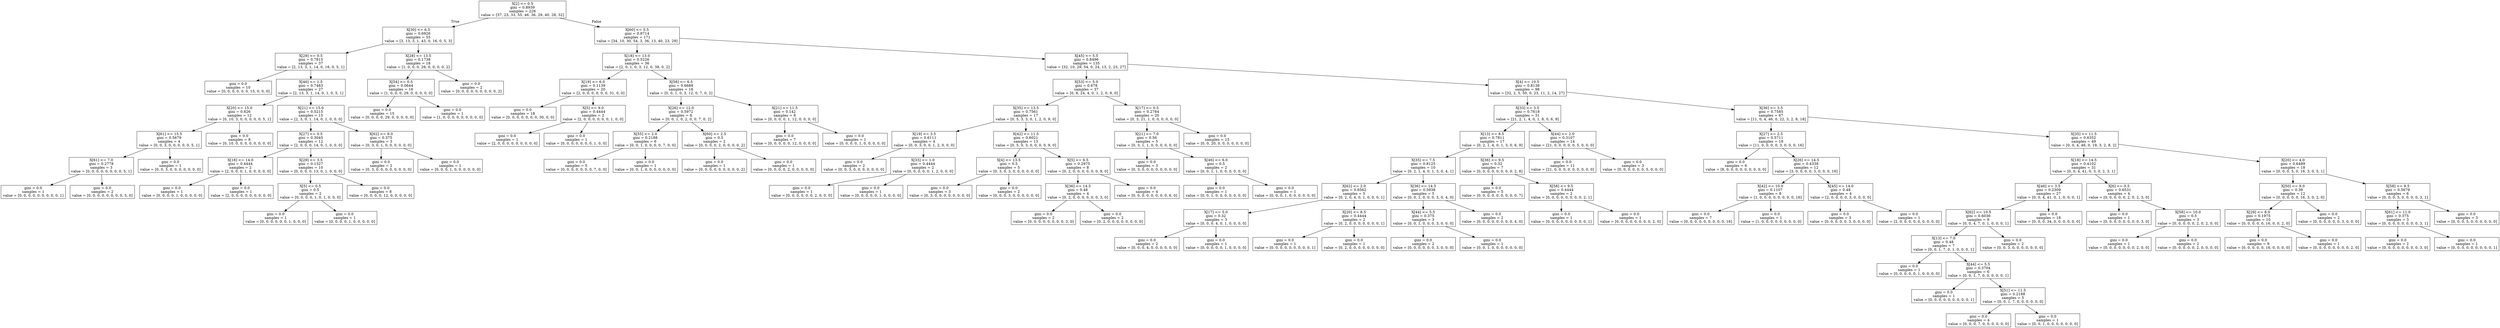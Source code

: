 digraph Tree {
node [shape=box] ;
0 [label="X[2] <= 0.5\ngini = 0.8939\nsamples = 226\nvalue = [37, 23, 33, 55, 46, 36, 29, 40, 28, 32]"] ;
1 [label="X[30] <= 6.5\ngini = 0.6926\nsamples = 55\nvalue = [3, 13, 3, 1, 43, 0, 16, 0, 5, 3]"] ;
0 -> 1 [labeldistance=2.5, labelangle=45, headlabel="True"] ;
2 [label="X[29] <= 0.5\ngini = 0.7815\nsamples = 37\nvalue = [2, 13, 3, 1, 14, 0, 16, 0, 5, 1]"] ;
1 -> 2 ;
3 [label="gini = 0.0\nsamples = 10\nvalue = [0, 0, 0, 0, 0, 0, 15, 0, 0, 0]"] ;
2 -> 3 ;
4 [label="X[46] <= 1.5\ngini = 0.7463\nsamples = 27\nvalue = [2, 13, 3, 1, 14, 0, 1, 0, 5, 1]"] ;
2 -> 4 ;
5 [label="X[20] <= 15.0\ngini = 0.626\nsamples = 12\nvalue = [0, 10, 3, 0, 0, 0, 0, 0, 5, 1]"] ;
4 -> 5 ;
6 [label="X[61] <= 15.5\ngini = 0.5679\nsamples = 4\nvalue = [0, 0, 3, 0, 0, 0, 0, 0, 5, 1]"] ;
5 -> 6 ;
7 [label="X[61] <= 7.0\ngini = 0.2778\nsamples = 3\nvalue = [0, 0, 0, 0, 0, 0, 0, 0, 5, 1]"] ;
6 -> 7 ;
8 [label="gini = 0.0\nsamples = 1\nvalue = [0, 0, 0, 0, 0, 0, 0, 0, 0, 1]"] ;
7 -> 8 ;
9 [label="gini = 0.0\nsamples = 2\nvalue = [0, 0, 0, 0, 0, 0, 0, 0, 5, 0]"] ;
7 -> 9 ;
10 [label="gini = 0.0\nsamples = 1\nvalue = [0, 0, 3, 0, 0, 0, 0, 0, 0, 0]"] ;
6 -> 10 ;
11 [label="gini = 0.0\nsamples = 8\nvalue = [0, 10, 0, 0, 0, 0, 0, 0, 0, 0]"] ;
5 -> 11 ;
12 [label="X[21] <= 15.0\ngini = 0.5215\nsamples = 15\nvalue = [2, 3, 0, 1, 14, 0, 1, 0, 0, 0]"] ;
4 -> 12 ;
13 [label="X[27] <= 0.5\ngini = 0.3045\nsamples = 12\nvalue = [2, 0, 0, 0, 14, 0, 1, 0, 0, 0]"] ;
12 -> 13 ;
14 [label="X[18] <= 14.0\ngini = 0.4444\nsamples = 2\nvalue = [2, 0, 0, 0, 1, 0, 0, 0, 0, 0]"] ;
13 -> 14 ;
15 [label="gini = 0.0\nsamples = 1\nvalue = [0, 0, 0, 0, 1, 0, 0, 0, 0, 0]"] ;
14 -> 15 ;
16 [label="gini = 0.0\nsamples = 1\nvalue = [2, 0, 0, 0, 0, 0, 0, 0, 0, 0]"] ;
14 -> 16 ;
17 [label="X[29] <= 3.5\ngini = 0.1327\nsamples = 10\nvalue = [0, 0, 0, 0, 13, 0, 1, 0, 0, 0]"] ;
13 -> 17 ;
18 [label="X[5] <= 0.5\ngini = 0.5\nsamples = 2\nvalue = [0, 0, 0, 0, 1, 0, 1, 0, 0, 0]"] ;
17 -> 18 ;
19 [label="gini = 0.0\nsamples = 1\nvalue = [0, 0, 0, 0, 0, 0, 1, 0, 0, 0]"] ;
18 -> 19 ;
20 [label="gini = 0.0\nsamples = 1\nvalue = [0, 0, 0, 0, 1, 0, 0, 0, 0, 0]"] ;
18 -> 20 ;
21 [label="gini = 0.0\nsamples = 8\nvalue = [0, 0, 0, 0, 12, 0, 0, 0, 0, 0]"] ;
17 -> 21 ;
22 [label="X[62] <= 9.0\ngini = 0.375\nsamples = 3\nvalue = [0, 3, 0, 1, 0, 0, 0, 0, 0, 0]"] ;
12 -> 22 ;
23 [label="gini = 0.0\nsamples = 2\nvalue = [0, 3, 0, 0, 0, 0, 0, 0, 0, 0]"] ;
22 -> 23 ;
24 [label="gini = 0.0\nsamples = 1\nvalue = [0, 0, 0, 1, 0, 0, 0, 0, 0, 0]"] ;
22 -> 24 ;
25 [label="X[28] <= 13.5\ngini = 0.1738\nsamples = 18\nvalue = [1, 0, 0, 0, 29, 0, 0, 0, 0, 2]"] ;
1 -> 25 ;
26 [label="X[54] <= 0.5\ngini = 0.0644\nsamples = 16\nvalue = [1, 0, 0, 0, 29, 0, 0, 0, 0, 0]"] ;
25 -> 26 ;
27 [label="gini = 0.0\nsamples = 15\nvalue = [0, 0, 0, 0, 29, 0, 0, 0, 0, 0]"] ;
26 -> 27 ;
28 [label="gini = 0.0\nsamples = 1\nvalue = [1, 0, 0, 0, 0, 0, 0, 0, 0, 0]"] ;
26 -> 28 ;
29 [label="gini = 0.0\nsamples = 2\nvalue = [0, 0, 0, 0, 0, 0, 0, 0, 0, 2]"] ;
25 -> 29 ;
30 [label="X[60] <= 5.5\ngini = 0.8714\nsamples = 171\nvalue = [34, 10, 30, 54, 3, 36, 13, 40, 23, 29]"] ;
0 -> 30 [labeldistance=2.5, labelangle=-45, headlabel="False"] ;
31 [label="X[18] <= 13.0\ngini = 0.5226\nsamples = 36\nvalue = [2, 0, 1, 0, 3, 12, 0, 38, 0, 2]"] ;
30 -> 31 ;
32 [label="X[19] <= 6.0\ngini = 0.1139\nsamples = 20\nvalue = [2, 0, 0, 0, 0, 0, 0, 31, 0, 0]"] ;
31 -> 32 ;
33 [label="gini = 0.0\nsamples = 18\nvalue = [0, 0, 0, 0, 0, 0, 0, 30, 0, 0]"] ;
32 -> 33 ;
34 [label="X[5] <= 9.0\ngini = 0.4444\nsamples = 2\nvalue = [2, 0, 0, 0, 0, 0, 0, 1, 0, 0]"] ;
32 -> 34 ;
35 [label="gini = 0.0\nsamples = 1\nvalue = [2, 0, 0, 0, 0, 0, 0, 0, 0, 0]"] ;
34 -> 35 ;
36 [label="gini = 0.0\nsamples = 1\nvalue = [0, 0, 0, 0, 0, 0, 0, 1, 0, 0]"] ;
34 -> 36 ;
37 [label="X[58] <= 6.5\ngini = 0.6688\nsamples = 16\nvalue = [0, 0, 1, 0, 3, 12, 0, 7, 0, 2]"] ;
31 -> 37 ;
38 [label="X[26] <= 12.0\ngini = 0.5972\nsamples = 8\nvalue = [0, 0, 1, 0, 2, 0, 0, 7, 0, 2]"] ;
37 -> 38 ;
39 [label="X[55] <= 2.0\ngini = 0.2188\nsamples = 6\nvalue = [0, 0, 1, 0, 0, 0, 0, 7, 0, 0]"] ;
38 -> 39 ;
40 [label="gini = 0.0\nsamples = 5\nvalue = [0, 0, 0, 0, 0, 0, 0, 7, 0, 0]"] ;
39 -> 40 ;
41 [label="gini = 0.0\nsamples = 1\nvalue = [0, 0, 1, 0, 0, 0, 0, 0, 0, 0]"] ;
39 -> 41 ;
42 [label="X[60] <= 2.5\ngini = 0.5\nsamples = 2\nvalue = [0, 0, 0, 0, 2, 0, 0, 0, 0, 2]"] ;
38 -> 42 ;
43 [label="gini = 0.0\nsamples = 1\nvalue = [0, 0, 0, 0, 0, 0, 0, 0, 0, 2]"] ;
42 -> 43 ;
44 [label="gini = 0.0\nsamples = 1\nvalue = [0, 0, 0, 0, 2, 0, 0, 0, 0, 0]"] ;
42 -> 44 ;
45 [label="X[21] <= 11.5\ngini = 0.142\nsamples = 8\nvalue = [0, 0, 0, 0, 1, 12, 0, 0, 0, 0]"] ;
37 -> 45 ;
46 [label="gini = 0.0\nsamples = 7\nvalue = [0, 0, 0, 0, 0, 12, 0, 0, 0, 0]"] ;
45 -> 46 ;
47 [label="gini = 0.0\nsamples = 1\nvalue = [0, 0, 0, 0, 1, 0, 0, 0, 0, 0]"] ;
45 -> 47 ;
48 [label="X[45] <= 5.5\ngini = 0.8496\nsamples = 135\nvalue = [32, 10, 29, 54, 0, 24, 13, 2, 23, 27]"] ;
30 -> 48 ;
49 [label="X[53] <= 5.0\ngini = 0.678\nsamples = 37\nvalue = [0, 8, 24, 4, 0, 1, 2, 0, 9, 0]"] ;
48 -> 49 ;
50 [label="X[35] <= 13.5\ngini = 0.7561\nsamples = 17\nvalue = [0, 5, 3, 3, 0, 1, 2, 0, 9, 0]"] ;
49 -> 50 ;
51 [label="X[19] <= 3.5\ngini = 0.6111\nsamples = 4\nvalue = [0, 0, 3, 0, 0, 1, 2, 0, 0, 0]"] ;
50 -> 51 ;
52 [label="gini = 0.0\nsamples = 2\nvalue = [0, 0, 3, 0, 0, 0, 0, 0, 0, 0]"] ;
51 -> 52 ;
53 [label="X[33] <= 1.0\ngini = 0.4444\nsamples = 2\nvalue = [0, 0, 0, 0, 0, 1, 2, 0, 0, 0]"] ;
51 -> 53 ;
54 [label="gini = 0.0\nsamples = 1\nvalue = [0, 0, 0, 0, 0, 0, 2, 0, 0, 0]"] ;
53 -> 54 ;
55 [label="gini = 0.0\nsamples = 1\nvalue = [0, 0, 0, 0, 0, 1, 0, 0, 0, 0]"] ;
53 -> 55 ;
56 [label="X[42] <= 11.5\ngini = 0.6021\nsamples = 13\nvalue = [0, 5, 0, 3, 0, 0, 0, 0, 9, 0]"] ;
50 -> 56 ;
57 [label="X[4] <= 13.5\ngini = 0.5\nsamples = 5\nvalue = [0, 3, 0, 3, 0, 0, 0, 0, 0, 0]"] ;
56 -> 57 ;
58 [label="gini = 0.0\nsamples = 3\nvalue = [0, 3, 0, 0, 0, 0, 0, 0, 0, 0]"] ;
57 -> 58 ;
59 [label="gini = 0.0\nsamples = 2\nvalue = [0, 0, 0, 3, 0, 0, 0, 0, 0, 0]"] ;
57 -> 59 ;
60 [label="X[5] <= 6.5\ngini = 0.2975\nsamples = 8\nvalue = [0, 2, 0, 0, 0, 0, 0, 0, 9, 0]"] ;
56 -> 60 ;
61 [label="X[36] <= 14.5\ngini = 0.48\nsamples = 4\nvalue = [0, 2, 0, 0, 0, 0, 0, 0, 3, 0]"] ;
60 -> 61 ;
62 [label="gini = 0.0\nsamples = 2\nvalue = [0, 0, 0, 0, 0, 0, 0, 0, 3, 0]"] ;
61 -> 62 ;
63 [label="gini = 0.0\nsamples = 2\nvalue = [0, 2, 0, 0, 0, 0, 0, 0, 0, 0]"] ;
61 -> 63 ;
64 [label="gini = 0.0\nsamples = 4\nvalue = [0, 0, 0, 0, 0, 0, 0, 0, 6, 0]"] ;
60 -> 64 ;
65 [label="X[17] <= 0.5\ngini = 0.2784\nsamples = 20\nvalue = [0, 3, 21, 1, 0, 0, 0, 0, 0, 0]"] ;
49 -> 65 ;
66 [label="X[21] <= 7.0\ngini = 0.56\nsamples = 5\nvalue = [0, 3, 1, 1, 0, 0, 0, 0, 0, 0]"] ;
65 -> 66 ;
67 [label="gini = 0.0\nsamples = 3\nvalue = [0, 3, 0, 0, 0, 0, 0, 0, 0, 0]"] ;
66 -> 67 ;
68 [label="X[46] <= 6.0\ngini = 0.5\nsamples = 2\nvalue = [0, 0, 1, 1, 0, 0, 0, 0, 0, 0]"] ;
66 -> 68 ;
69 [label="gini = 0.0\nsamples = 1\nvalue = [0, 0, 1, 0, 0, 0, 0, 0, 0, 0]"] ;
68 -> 69 ;
70 [label="gini = 0.0\nsamples = 1\nvalue = [0, 0, 0, 1, 0, 0, 0, 0, 0, 0]"] ;
68 -> 70 ;
71 [label="gini = 0.0\nsamples = 15\nvalue = [0, 0, 20, 0, 0, 0, 0, 0, 0, 0]"] ;
65 -> 71 ;
72 [label="X[4] <= 10.5\ngini = 0.8138\nsamples = 98\nvalue = [32, 2, 5, 50, 0, 23, 11, 2, 14, 27]"] ;
48 -> 72 ;
73 [label="X[33] <= 3.5\ngini = 0.7618\nsamples = 31\nvalue = [21, 2, 1, 4, 0, 1, 8, 0, 6, 9]"] ;
72 -> 73 ;
74 [label="X[13] <= 8.5\ngini = 0.7811\nsamples = 17\nvalue = [0, 2, 1, 4, 0, 1, 3, 0, 6, 9]"] ;
73 -> 74 ;
75 [label="X[35] <= 7.5\ngini = 0.8125\nsamples = 10\nvalue = [0, 2, 1, 4, 0, 1, 3, 0, 4, 1]"] ;
74 -> 75 ;
76 [label="X[62] <= 2.0\ngini = 0.6562\nsamples = 5\nvalue = [0, 2, 0, 4, 0, 1, 0, 0, 0, 1]"] ;
75 -> 76 ;
77 [label="X[17] <= 5.0\ngini = 0.32\nsamples = 3\nvalue = [0, 0, 0, 4, 0, 1, 0, 0, 0, 0]"] ;
76 -> 77 ;
78 [label="gini = 0.0\nsamples = 2\nvalue = [0, 0, 0, 4, 0, 0, 0, 0, 0, 0]"] ;
77 -> 78 ;
79 [label="gini = 0.0\nsamples = 1\nvalue = [0, 0, 0, 0, 0, 1, 0, 0, 0, 0]"] ;
77 -> 79 ;
80 [label="X[20] <= 8.5\ngini = 0.4444\nsamples = 2\nvalue = [0, 2, 0, 0, 0, 0, 0, 0, 0, 1]"] ;
76 -> 80 ;
81 [label="gini = 0.0\nsamples = 1\nvalue = [0, 0, 0, 0, 0, 0, 0, 0, 0, 1]"] ;
80 -> 81 ;
82 [label="gini = 0.0\nsamples = 1\nvalue = [0, 2, 0, 0, 0, 0, 0, 0, 0, 0]"] ;
80 -> 82 ;
83 [label="X[36] <= 14.5\ngini = 0.5938\nsamples = 5\nvalue = [0, 0, 1, 0, 0, 0, 3, 0, 4, 0]"] ;
75 -> 83 ;
84 [label="X[44] <= 5.5\ngini = 0.375\nsamples = 3\nvalue = [0, 0, 1, 0, 0, 0, 3, 0, 0, 0]"] ;
83 -> 84 ;
85 [label="gini = 0.0\nsamples = 2\nvalue = [0, 0, 0, 0, 0, 0, 3, 0, 0, 0]"] ;
84 -> 85 ;
86 [label="gini = 0.0\nsamples = 1\nvalue = [0, 0, 1, 0, 0, 0, 0, 0, 0, 0]"] ;
84 -> 86 ;
87 [label="gini = 0.0\nsamples = 2\nvalue = [0, 0, 0, 0, 0, 0, 0, 0, 4, 0]"] ;
83 -> 87 ;
88 [label="X[36] <= 9.5\ngini = 0.32\nsamples = 7\nvalue = [0, 0, 0, 0, 0, 0, 0, 0, 2, 8]"] ;
74 -> 88 ;
89 [label="gini = 0.0\nsamples = 5\nvalue = [0, 0, 0, 0, 0, 0, 0, 0, 0, 7]"] ;
88 -> 89 ;
90 [label="X[58] <= 9.5\ngini = 0.4444\nsamples = 2\nvalue = [0, 0, 0, 0, 0, 0, 0, 0, 2, 1]"] ;
88 -> 90 ;
91 [label="gini = 0.0\nsamples = 1\nvalue = [0, 0, 0, 0, 0, 0, 0, 0, 0, 1]"] ;
90 -> 91 ;
92 [label="gini = 0.0\nsamples = 1\nvalue = [0, 0, 0, 0, 0, 0, 0, 0, 2, 0]"] ;
90 -> 92 ;
93 [label="X[44] <= 2.0\ngini = 0.3107\nsamples = 14\nvalue = [21, 0, 0, 0, 0, 0, 5, 0, 0, 0]"] ;
73 -> 93 ;
94 [label="gini = 0.0\nsamples = 11\nvalue = [21, 0, 0, 0, 0, 0, 0, 0, 0, 0]"] ;
93 -> 94 ;
95 [label="gini = 0.0\nsamples = 3\nvalue = [0, 0, 0, 0, 0, 0, 5, 0, 0, 0]"] ;
93 -> 95 ;
96 [label="X[36] <= 3.5\ngini = 0.7585\nsamples = 67\nvalue = [11, 0, 4, 46, 0, 22, 3, 2, 8, 18]"] ;
72 -> 96 ;
97 [label="X[27] <= 2.5\ngini = 0.5711\nsamples = 18\nvalue = [11, 0, 0, 0, 0, 3, 0, 0, 0, 16]"] ;
96 -> 97 ;
98 [label="gini = 0.0\nsamples = 6\nvalue = [8, 0, 0, 0, 0, 0, 0, 0, 0, 0]"] ;
97 -> 98 ;
99 [label="X[26] <= 14.5\ngini = 0.4339\nsamples = 12\nvalue = [3, 0, 0, 0, 0, 3, 0, 0, 0, 16]"] ;
97 -> 99 ;
100 [label="X[42] <= 10.0\ngini = 0.1107\nsamples = 8\nvalue = [1, 0, 0, 0, 0, 0, 0, 0, 0, 16]"] ;
99 -> 100 ;
101 [label="gini = 0.0\nsamples = 7\nvalue = [0, 0, 0, 0, 0, 0, 0, 0, 0, 16]"] ;
100 -> 101 ;
102 [label="gini = 0.0\nsamples = 1\nvalue = [1, 0, 0, 0, 0, 0, 0, 0, 0, 0]"] ;
100 -> 102 ;
103 [label="X[45] <= 14.0\ngini = 0.48\nsamples = 4\nvalue = [2, 0, 0, 0, 0, 3, 0, 0, 0, 0]"] ;
99 -> 103 ;
104 [label="gini = 0.0\nsamples = 3\nvalue = [0, 0, 0, 0, 0, 3, 0, 0, 0, 0]"] ;
103 -> 104 ;
105 [label="gini = 0.0\nsamples = 1\nvalue = [2, 0, 0, 0, 0, 0, 0, 0, 0, 0]"] ;
103 -> 105 ;
106 [label="X[35] <= 11.5\ngini = 0.6352\nsamples = 49\nvalue = [0, 0, 4, 46, 0, 19, 3, 2, 8, 2]"] ;
96 -> 106 ;
107 [label="X[18] <= 14.5\ngini = 0.4102\nsamples = 31\nvalue = [0, 0, 4, 41, 0, 3, 0, 2, 3, 1]"] ;
106 -> 107 ;
108 [label="X[46] <= 3.5\ngini = 0.2309\nsamples = 27\nvalue = [0, 0, 4, 41, 0, 1, 0, 0, 0, 1]"] ;
107 -> 108 ;
109 [label="X[62] <= 10.5\ngini = 0.6036\nsamples = 9\nvalue = [0, 0, 4, 7, 0, 1, 0, 0, 0, 1]"] ;
108 -> 109 ;
110 [label="X[13] <= 7.0\ngini = 0.48\nsamples = 7\nvalue = [0, 0, 1, 7, 0, 1, 0, 0, 0, 1]"] ;
109 -> 110 ;
111 [label="gini = 0.0\nsamples = 1\nvalue = [0, 0, 0, 0, 0, 1, 0, 0, 0, 0]"] ;
110 -> 111 ;
112 [label="X[44] <= 5.5\ngini = 0.3704\nsamples = 6\nvalue = [0, 0, 1, 7, 0, 0, 0, 0, 0, 1]"] ;
110 -> 112 ;
113 [label="gini = 0.0\nsamples = 1\nvalue = [0, 0, 0, 0, 0, 0, 0, 0, 0, 1]"] ;
112 -> 113 ;
114 [label="X[51] <= 11.5\ngini = 0.2188\nsamples = 5\nvalue = [0, 0, 1, 7, 0, 0, 0, 0, 0, 0]"] ;
112 -> 114 ;
115 [label="gini = 0.0\nsamples = 4\nvalue = [0, 0, 0, 7, 0, 0, 0, 0, 0, 0]"] ;
114 -> 115 ;
116 [label="gini = 0.0\nsamples = 1\nvalue = [0, 0, 1, 0, 0, 0, 0, 0, 0, 0]"] ;
114 -> 116 ;
117 [label="gini = 0.0\nsamples = 2\nvalue = [0, 0, 3, 0, 0, 0, 0, 0, 0, 0]"] ;
109 -> 117 ;
118 [label="gini = 0.0\nsamples = 18\nvalue = [0, 0, 0, 34, 0, 0, 0, 0, 0, 0]"] ;
108 -> 118 ;
119 [label="X[6] <= 0.5\ngini = 0.6531\nsamples = 4\nvalue = [0, 0, 0, 0, 0, 2, 0, 2, 3, 0]"] ;
107 -> 119 ;
120 [label="gini = 0.0\nsamples = 1\nvalue = [0, 0, 0, 0, 0, 0, 0, 0, 3, 0]"] ;
119 -> 120 ;
121 [label="X[58] <= 10.0\ngini = 0.5\nsamples = 3\nvalue = [0, 0, 0, 0, 0, 2, 0, 2, 0, 0]"] ;
119 -> 121 ;
122 [label="gini = 0.0\nsamples = 1\nvalue = [0, 0, 0, 0, 0, 0, 0, 2, 0, 0]"] ;
121 -> 122 ;
123 [label="gini = 0.0\nsamples = 2\nvalue = [0, 0, 0, 0, 0, 2, 0, 0, 0, 0]"] ;
121 -> 123 ;
124 [label="X[20] <= 4.0\ngini = 0.6489\nsamples = 18\nvalue = [0, 0, 0, 5, 0, 16, 3, 0, 5, 1]"] ;
106 -> 124 ;
125 [label="X[50] <= 9.0\ngini = 0.39\nsamples = 12\nvalue = [0, 0, 0, 0, 0, 16, 3, 0, 2, 0]"] ;
124 -> 125 ;
126 [label="X[29] <= 8.0\ngini = 0.1975\nsamples = 10\nvalue = [0, 0, 0, 0, 0, 16, 0, 0, 2, 0]"] ;
125 -> 126 ;
127 [label="gini = 0.0\nsamples = 9\nvalue = [0, 0, 0, 0, 0, 16, 0, 0, 0, 0]"] ;
126 -> 127 ;
128 [label="gini = 0.0\nsamples = 1\nvalue = [0, 0, 0, 0, 0, 0, 0, 0, 2, 0]"] ;
126 -> 128 ;
129 [label="gini = 0.0\nsamples = 2\nvalue = [0, 0, 0, 0, 0, 0, 3, 0, 0, 0]"] ;
125 -> 129 ;
130 [label="X[58] <= 9.5\ngini = 0.5679\nsamples = 6\nvalue = [0, 0, 0, 5, 0, 0, 0, 0, 3, 1]"] ;
124 -> 130 ;
131 [label="X[61] <= 11.0\ngini = 0.375\nsamples = 3\nvalue = [0, 0, 0, 0, 0, 0, 0, 0, 3, 1]"] ;
130 -> 131 ;
132 [label="gini = 0.0\nsamples = 2\nvalue = [0, 0, 0, 0, 0, 0, 0, 0, 3, 0]"] ;
131 -> 132 ;
133 [label="gini = 0.0\nsamples = 1\nvalue = [0, 0, 0, 0, 0, 0, 0, 0, 0, 1]"] ;
131 -> 133 ;
134 [label="gini = 0.0\nsamples = 3\nvalue = [0, 0, 0, 5, 0, 0, 0, 0, 0, 0]"] ;
130 -> 134 ;
}